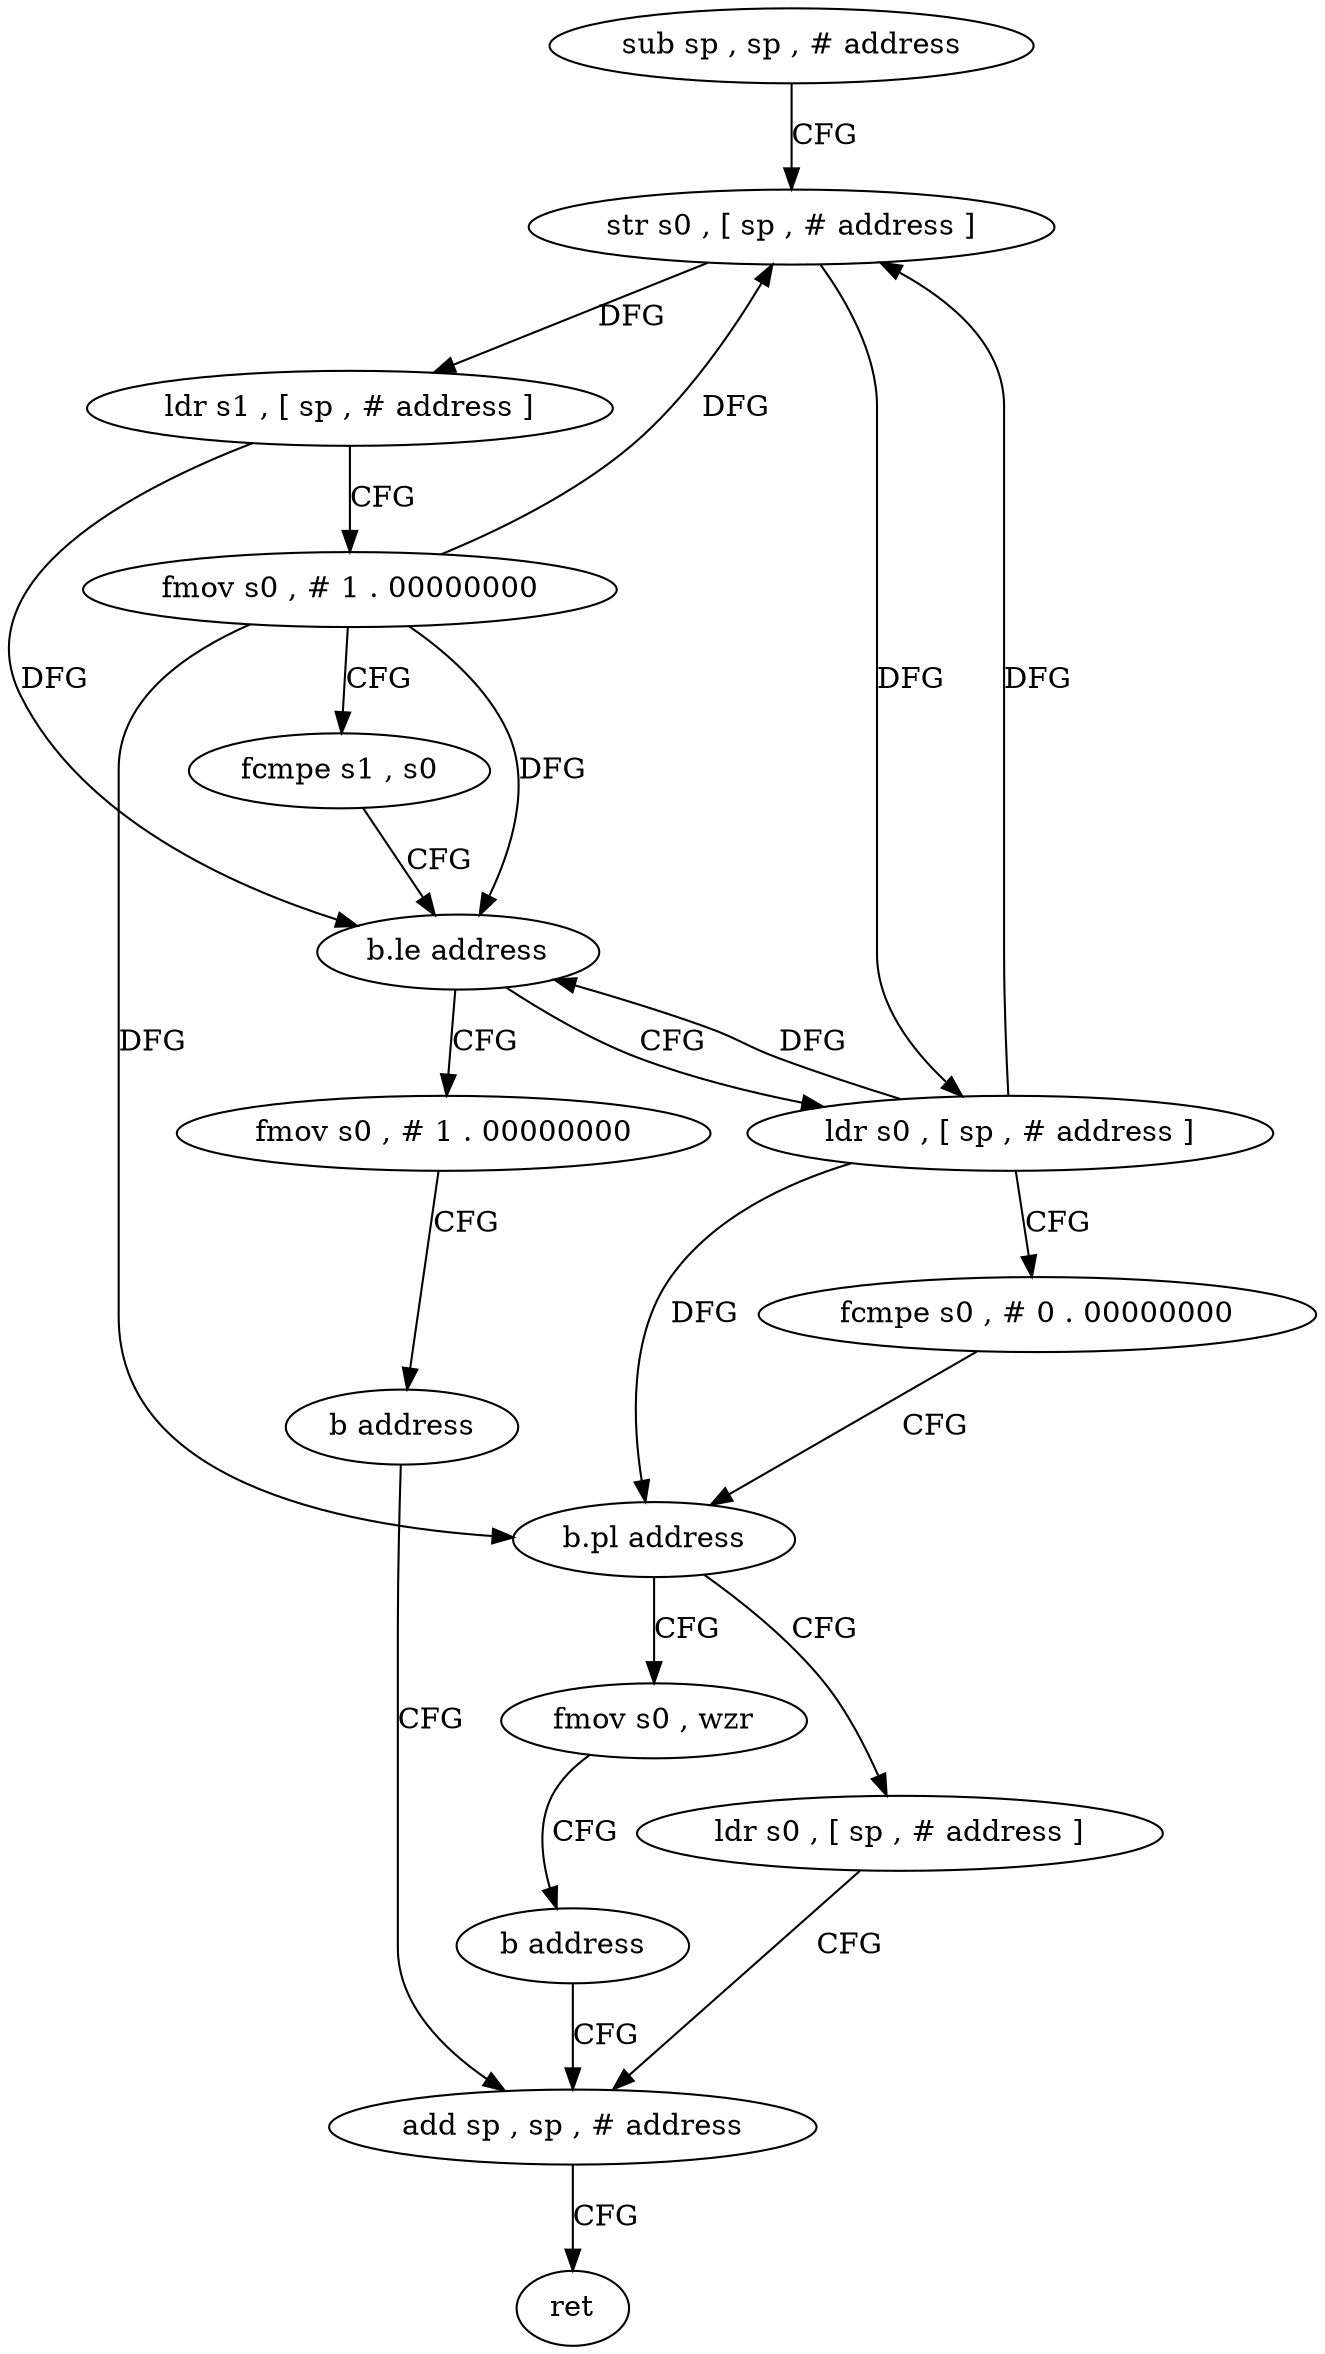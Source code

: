 digraph "func" {
"4233464" [label = "sub sp , sp , # address" ]
"4233468" [label = "str s0 , [ sp , # address ]" ]
"4233472" [label = "ldr s1 , [ sp , # address ]" ]
"4233476" [label = "fmov s0 , # 1 . 00000000" ]
"4233480" [label = "fcmpe s1 , s0" ]
"4233484" [label = "b.le address" ]
"4233496" [label = "ldr s0 , [ sp , # address ]" ]
"4233488" [label = "fmov s0 , # 1 . 00000000" ]
"4233500" [label = "fcmpe s0 , # 0 . 00000000" ]
"4233504" [label = "b.pl address" ]
"4233516" [label = "ldr s0 , [ sp , # address ]" ]
"4233508" [label = "fmov s0 , wzr" ]
"4233492" [label = "b address" ]
"4233520" [label = "add sp , sp , # address" ]
"4233512" [label = "b address" ]
"4233524" [label = "ret" ]
"4233464" -> "4233468" [ label = "CFG" ]
"4233468" -> "4233472" [ label = "DFG" ]
"4233468" -> "4233496" [ label = "DFG" ]
"4233472" -> "4233476" [ label = "CFG" ]
"4233472" -> "4233484" [ label = "DFG" ]
"4233476" -> "4233480" [ label = "CFG" ]
"4233476" -> "4233468" [ label = "DFG" ]
"4233476" -> "4233484" [ label = "DFG" ]
"4233476" -> "4233504" [ label = "DFG" ]
"4233480" -> "4233484" [ label = "CFG" ]
"4233484" -> "4233496" [ label = "CFG" ]
"4233484" -> "4233488" [ label = "CFG" ]
"4233496" -> "4233500" [ label = "CFG" ]
"4233496" -> "4233468" [ label = "DFG" ]
"4233496" -> "4233484" [ label = "DFG" ]
"4233496" -> "4233504" [ label = "DFG" ]
"4233488" -> "4233492" [ label = "CFG" ]
"4233500" -> "4233504" [ label = "CFG" ]
"4233504" -> "4233516" [ label = "CFG" ]
"4233504" -> "4233508" [ label = "CFG" ]
"4233516" -> "4233520" [ label = "CFG" ]
"4233508" -> "4233512" [ label = "CFG" ]
"4233492" -> "4233520" [ label = "CFG" ]
"4233520" -> "4233524" [ label = "CFG" ]
"4233512" -> "4233520" [ label = "CFG" ]
}

